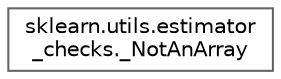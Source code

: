digraph "Graphical Class Hierarchy"
{
 // LATEX_PDF_SIZE
  bgcolor="transparent";
  edge [fontname=Helvetica,fontsize=10,labelfontname=Helvetica,labelfontsize=10];
  node [fontname=Helvetica,fontsize=10,shape=box,height=0.2,width=0.4];
  rankdir="LR";
  Node0 [id="Node000000",label="sklearn.utils.estimator\l_checks._NotAnArray",height=0.2,width=0.4,color="grey40", fillcolor="white", style="filled",URL="$df/d28/classsklearn_1_1utils_1_1estimator__checks_1_1__NotAnArray.html",tooltip=" "];
}
